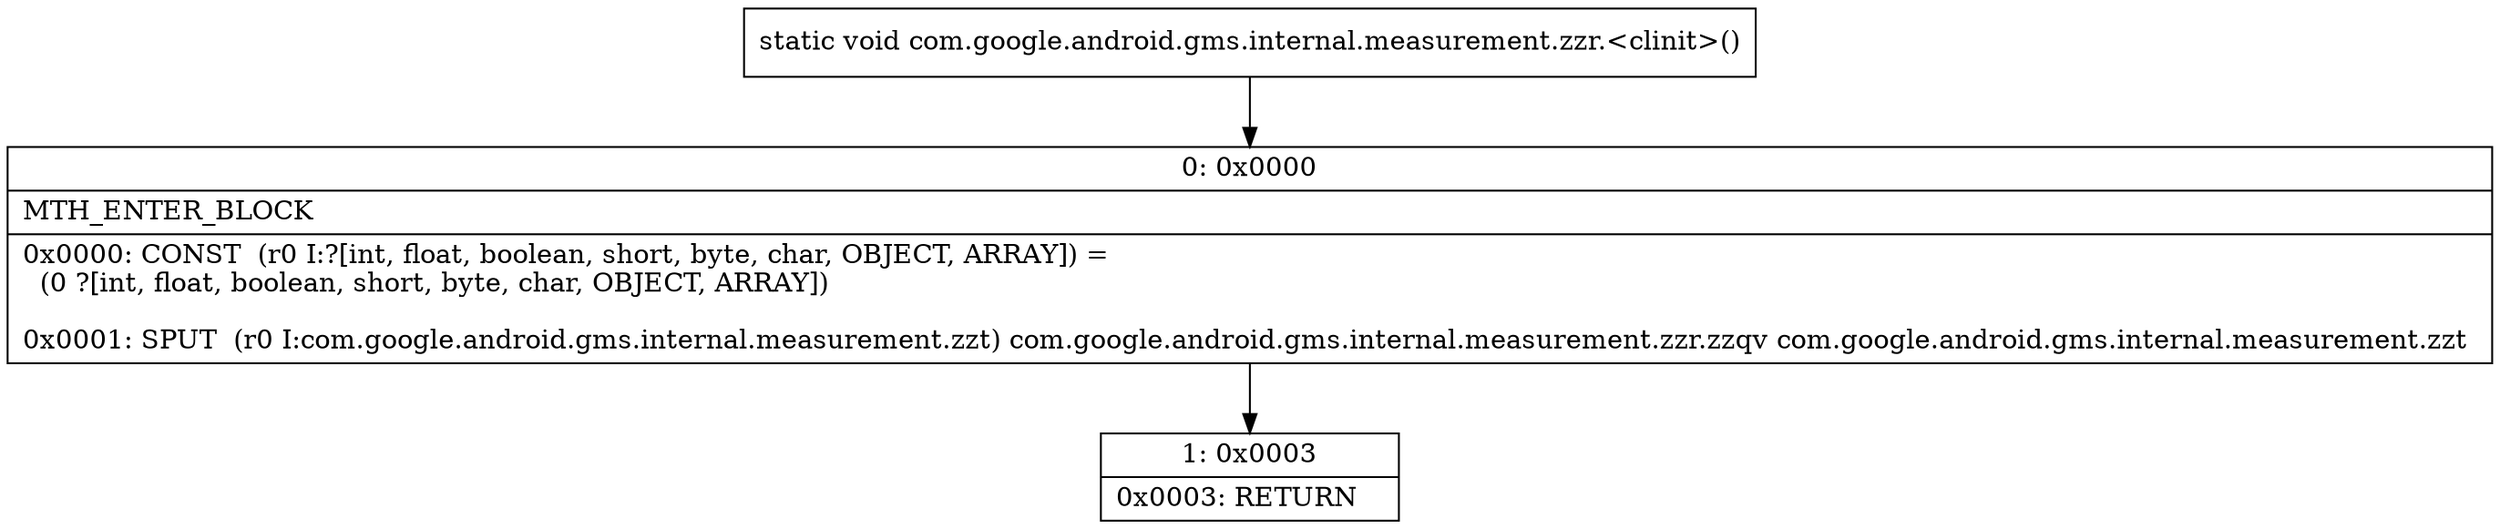 digraph "CFG forcom.google.android.gms.internal.measurement.zzr.\<clinit\>()V" {
Node_0 [shape=record,label="{0\:\ 0x0000|MTH_ENTER_BLOCK\l|0x0000: CONST  (r0 I:?[int, float, boolean, short, byte, char, OBJECT, ARRAY]) = \l  (0 ?[int, float, boolean, short, byte, char, OBJECT, ARRAY])\l \l0x0001: SPUT  (r0 I:com.google.android.gms.internal.measurement.zzt) com.google.android.gms.internal.measurement.zzr.zzqv com.google.android.gms.internal.measurement.zzt \l}"];
Node_1 [shape=record,label="{1\:\ 0x0003|0x0003: RETURN   \l}"];
MethodNode[shape=record,label="{static void com.google.android.gms.internal.measurement.zzr.\<clinit\>() }"];
MethodNode -> Node_0;
Node_0 -> Node_1;
}


